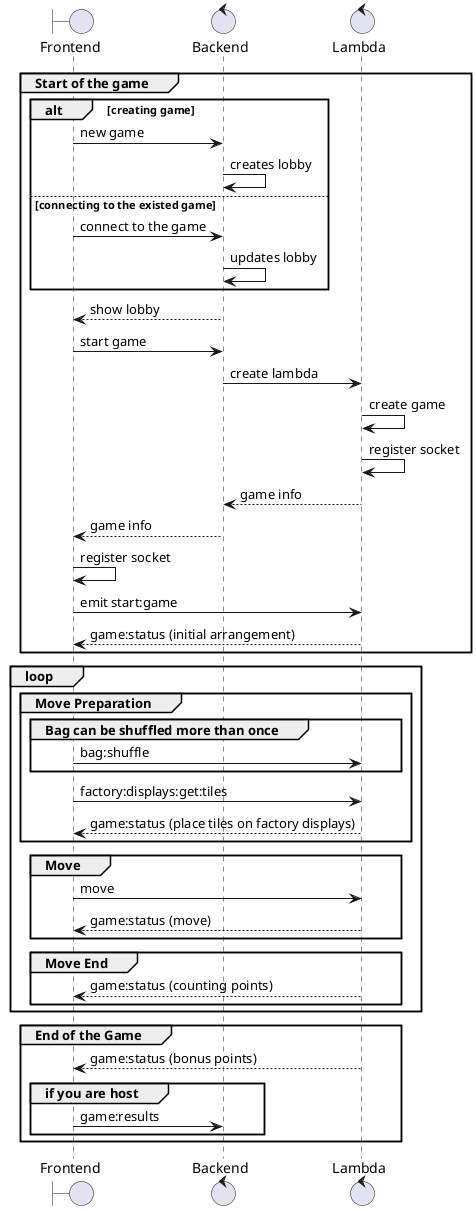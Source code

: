 @startuml

boundary Frontend as fe order 10
control Backend as be order 20
control Lambda as l order 30

group Start of the game
    alt creating game
        fe -> be: new game
        be -> be: creates lobby
    else connecting to the existed game
        fe -> be: connect to the game
        be -> be: updates lobby
    end
    be --> fe:  show lobby

    fe -> be: start game

    be -> l: create lambda
    l -> l: create game
    l -> l: register socket
    l --> be: game info
    be --> fe:  game info
    fe -> fe:  register socket


    fe -> l: emit start:game
    l --> fe:  game:status (initial arrangement)
end

loop
    group Move Preparation
        group Bag can be shuffled more than once
            fe -> l: bag:shuffle
        end
        fe -> l: factory:displays:get:tiles
        l --> fe:  game:status (place tiles on factory displays)
    end

    group Move
        fe -> l: move
        l --> fe:  game:status (move)
    end

    group Move End
        l --> fe:  game:status (counting points)
    end
end

group End of the Game
    l --> fe:  game:status (bonus points)
    group if you are host
        fe -> be: game:results
    end
end

@enduml
